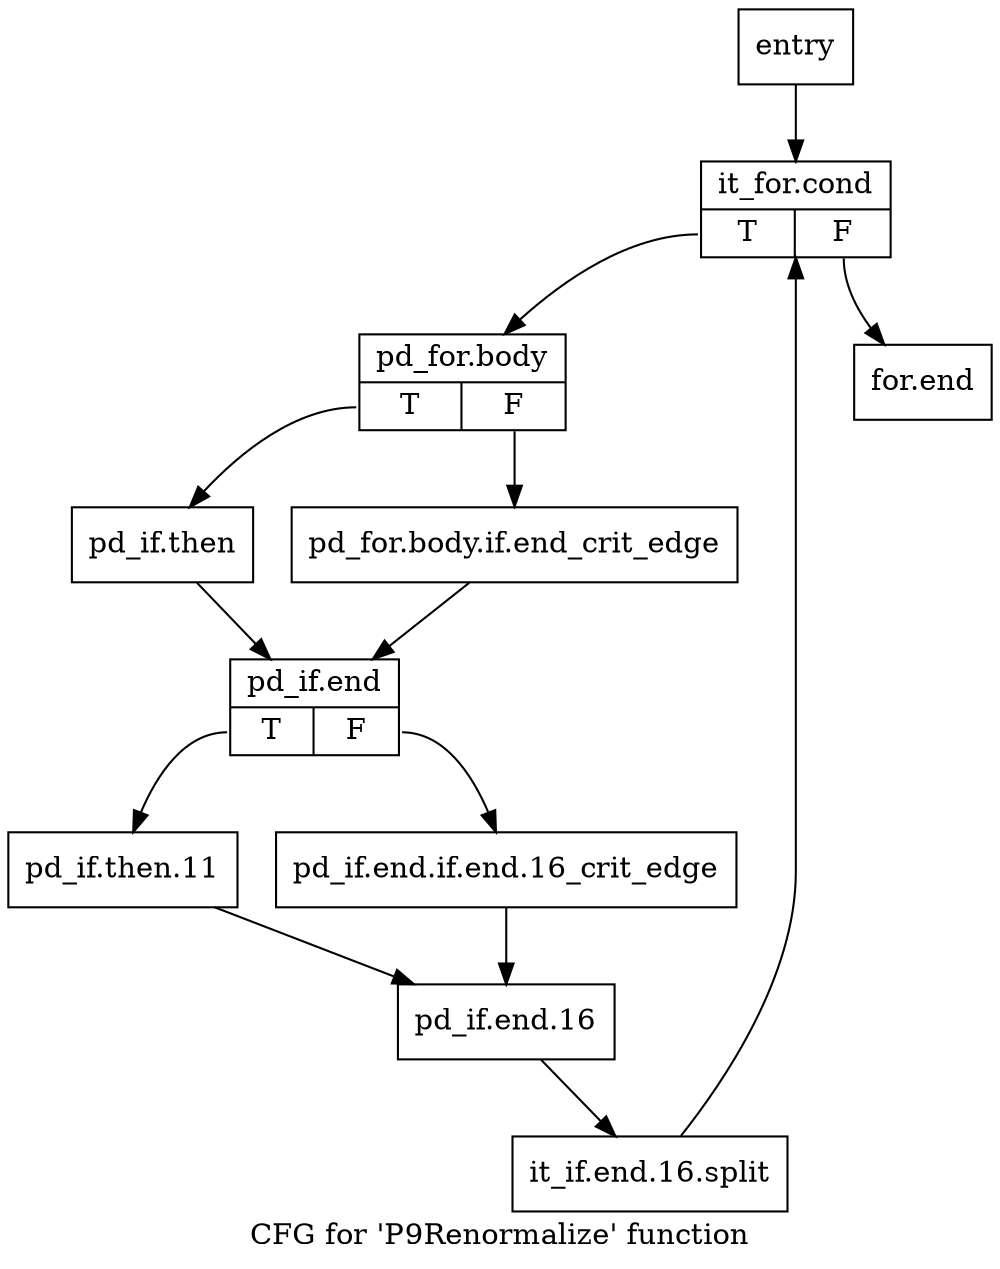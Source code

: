 digraph "CFG for 'P9Renormalize' function" {
	label="CFG for 'P9Renormalize' function";

	Node0x2ad71f0 [shape=record,label="{entry}"];
	Node0x2ad71f0 -> Node0x2ad7650;
	Node0x2ad7650 [shape=record,label="{it_for.cond|{<s0>T|<s1>F}}"];
	Node0x2ad7650:s0 -> Node0x2ad76a0;
	Node0x2ad7650:s1 -> Node0x2ad78d0;
	Node0x2ad76a0 [shape=record,label="{pd_for.body|{<s0>T|<s1>F}}"];
	Node0x2ad76a0:s0 -> Node0x2ad7740;
	Node0x2ad76a0:s1 -> Node0x2ad76f0;
	Node0x2ad76f0 [shape=record,label="{pd_for.body.if.end_crit_edge}"];
	Node0x2ad76f0 -> Node0x2ad7790;
	Node0x2ad7740 [shape=record,label="{pd_if.then}"];
	Node0x2ad7740 -> Node0x2ad7790;
	Node0x2ad7790 [shape=record,label="{pd_if.end|{<s0>T|<s1>F}}"];
	Node0x2ad7790:s0 -> Node0x2ad7830;
	Node0x2ad7790:s1 -> Node0x2ad77e0;
	Node0x2ad77e0 [shape=record,label="{pd_if.end.if.end.16_crit_edge}"];
	Node0x2ad77e0 -> Node0x2ad7880;
	Node0x2ad7830 [shape=record,label="{pd_if.then.11}"];
	Node0x2ad7830 -> Node0x2ad7880;
	Node0x2ad7880 [shape=record,label="{pd_if.end.16}"];
	Node0x2ad7880 -> Node0x35a34d0;
	Node0x35a34d0 [shape=record,label="{it_if.end.16.split}"];
	Node0x35a34d0 -> Node0x2ad7650;
	Node0x2ad78d0 [shape=record,label="{for.end}"];
}
